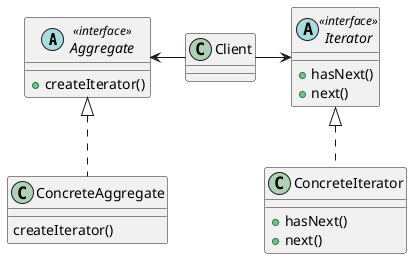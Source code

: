 @startuml iterator-schema

abstract class Aggregate<<interface>>{
    +createIterator()
}

class ConcreteAggregate{
    createIterator()
}

Aggregate <|.down. ConcreteAggregate


abstract class Iterator<<interface>>{
    +hasNext()
    +next()
}

class ConcreteIterator{
    +hasNext()
    +next()
}

Iterator <|.down. ConcreteIterator

class Client{

}

Client -left-> Aggregate
Client -right-> Iterator
@enduml
